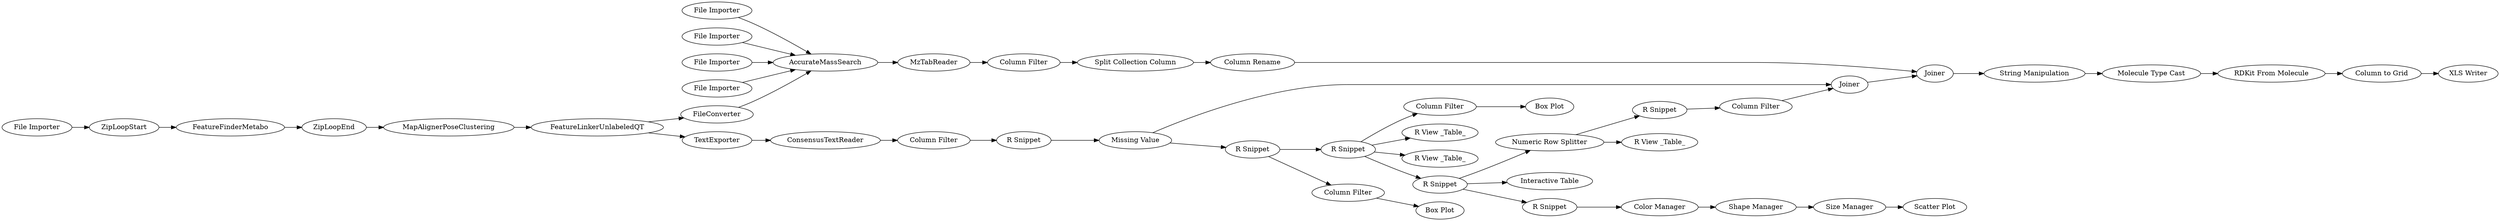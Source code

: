 digraph {
	116 -> 117
	235 -> 144
	237 -> 238
	117 -> 213
	144 -> 96
	117 -> 217
	234 -> 235
	231 -> 239
	266 -> 231
	220 -> 222
	263 -> 12
	143 -> 130
	107 -> 118
	265 -> 231
	107 -> 198
	116 -> 123
	245 -> 122
	123 -> 62
	122 -> 225
	96 -> 120
	13 -> 234
	126 -> 124
	217 -> 219
	267 -> 231
	119 -> 245
	124 -> 125
	238 -> 119
	233 -> 231
	235 -> 233
	143 -> 126
	130 -> 119
	120 -> 121
	239 -> 141
	264 -> 231
	116 -> 145
	12 -> 232
	225 -> 223
	121 -> 143
	219 -> 221
	221 -> 220
	117 -> 107
	129 -> 130
	141 -> 237
	232 -> 13
	126 -> 116
	116 -> 146
	118 -> 129
	223 -> 114
	231 [label=AccurateMassSearch]
	263 [label="File Importer"]
	126 [label="R Snippet"]
	222 [label="Scatter Plot"]
	217 [label="R Snippet"]
	122 [label="Molecule Type Cast"]
	145 [label="R View _Table_"]
	121 [label="R Snippet"]
	221 [label="Shape Manager"]
	239 [label=MzTabReader]
	245 [label="String Manipulation"]
	225 [label="RDKit From Molecule"]
	233 [label=FileConverter]
	237 [label="Split Collection Column"]
	119 [label=Joiner]
	114 [label="XLS Writer"]
	238 [label="Column Rename"]
	146 [label="R View _Table_"]
	129 [label="Column Filter"]
	12 [label=ZipLoopStart]
	141 [label="Column Filter"]
	265 [label="File Importer"]
	123 [label="Column Filter"]
	144 [label=TextExporter]
	125 [label="Box Plot"]
	223 [label="Column to Grid"]
	143 [label="Missing Value"]
	219 [label="Color Manager"]
	124 [label="Column Filter"]
	198 [label="R View _Table_"]
	266 [label="File Importer"]
	117 [label="R Snippet"]
	232 [label=FeatureFinderMetabo]
	107 [label="Numeric Row Splitter"]
	264 [label="File Importer"]
	120 [label="Column Filter"]
	96 [label=ConsensusTextReader]
	13 [label=ZipLoopEnd]
	62 [label="Box Plot"]
	235 [label=FeatureLinkerUnlabeledQT]
	267 [label="File Importer"]
	118 [label="R Snippet"]
	116 [label="R Snippet"]
	130 [label=Joiner]
	220 [label="Size Manager"]
	234 [label=MapAlignerPoseClustering]
	213 [label="Interactive Table"]
	rankdir=LR
}
